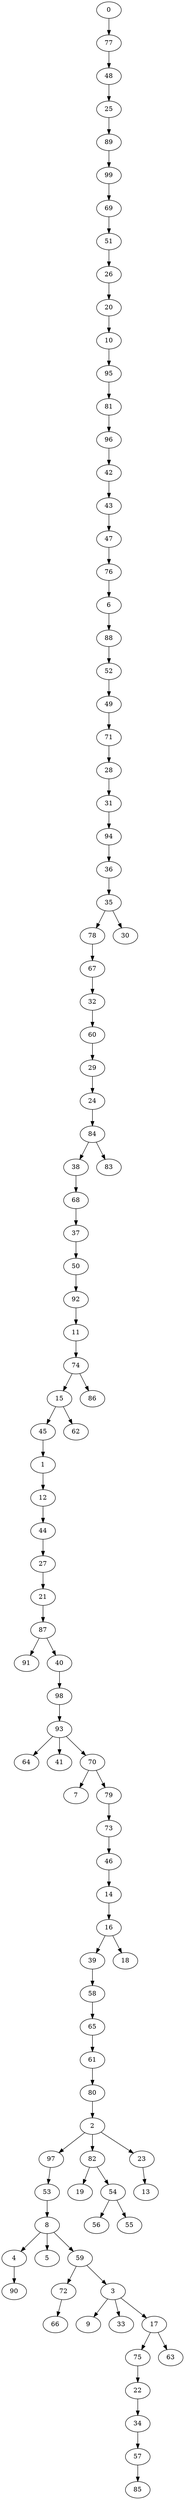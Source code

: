 digraph {
	0 [label=0]
	77 [label=77]
	48 [label=48]
	25 [label=25]
	89 [label=89]
	99 [label=99]
	69 [label=69]
	51 [label=51]
	26 [label=26]
	20 [label=20]
	10 [label=10]
	95 [label=95]
	81 [label=81]
	96 [label=96]
	42 [label=42]
	43 [label=43]
	47 [label=47]
	76 [label=76]
	6 [label=6]
	88 [label=88]
	52 [label=52]
	49 [label=49]
	71 [label=71]
	28 [label=28]
	31 [label=31]
	94 [label=94]
	36 [label=36]
	35 [label=35]
	78 [label=78]
	67 [label=67]
	32 [label=32]
	60 [label=60]
	29 [label=29]
	24 [label=24]
	84 [label=84]
	38 [label=38]
	68 [label=68]
	37 [label=37]
	50 [label=50]
	92 [label=92]
	11 [label=11]
	74 [label=74]
	15 [label=15]
	45 [label=45]
	1 [label=1]
	12 [label=12]
	44 [label=44]
	27 [label=27]
	21 [label=21]
	87 [label=87]
	91 [label=91]
	40 [label=40]
	98 [label=98]
	93 [label=93]
	64 [label=64]
	41 [label=41]
	70 [label=70]
	7 [label=7]
	79 [label=79]
	73 [label=73]
	46 [label=46]
	14 [label=14]
	16 [label=16]
	39 [label=39]
	58 [label=58]
	65 [label=65]
	61 [label=61]
	80 [label=80]
	2 [label=2]
	97 [label=97]
	53 [label=53]
	8 [label=8]
	4 [label=4]
	90 [label=90]
	5 [label=5]
	59 [label=59]
	72 [label=72]
	66 [label=66]
	3 [label=3]
	9 [label=9]
	33 [label=33]
	17 [label=17]
	75 [label=75]
	22 [label=22]
	34 [label=34]
	57 [label=57]
	85 [label=85]
	63 [label=63]
	82 [label=82]
	19 [label=19]
	54 [label=54]
	56 [label=56]
	55 [label=55]
	23 [label=23]
	13 [label=13]
	18 [label=18]
	62 [label=62]
	86 [label=86]
	83 [label=83]
	30 [label=30]
	0 -> 77
	77 -> 48
	48 -> 25
	25 -> 89
	89 -> 99
	99 -> 69
	69 -> 51
	51 -> 26
	26 -> 20
	20 -> 10
	10 -> 95
	95 -> 81
	81 -> 96
	96 -> 42
	42 -> 43
	43 -> 47
	47 -> 76
	76 -> 6
	6 -> 88
	88 -> 52
	52 -> 49
	49 -> 71
	71 -> 28
	28 -> 31
	31 -> 94
	94 -> 36
	36 -> 35
	35 -> 78
	78 -> 67
	67 -> 32
	32 -> 60
	60 -> 29
	29 -> 24
	24 -> 84
	84 -> 38
	38 -> 68
	68 -> 37
	37 -> 50
	50 -> 92
	92 -> 11
	11 -> 74
	74 -> 15
	15 -> 45
	45 -> 1
	1 -> 12
	12 -> 44
	44 -> 27
	27 -> 21
	21 -> 87
	87 -> 91
	87 -> 40
	40 -> 98
	98 -> 93
	93 -> 64
	93 -> 41
	93 -> 70
	70 -> 7
	70 -> 79
	79 -> 73
	73 -> 46
	46 -> 14
	14 -> 16
	16 -> 39
	39 -> 58
	58 -> 65
	65 -> 61
	61 -> 80
	80 -> 2
	2 -> 97
	97 -> 53
	53 -> 8
	8 -> 4
	4 -> 90
	8 -> 5
	8 -> 59
	59 -> 72
	72 -> 66
	59 -> 3
	3 -> 9
	3 -> 33
	3 -> 17
	17 -> 75
	75 -> 22
	22 -> 34
	34 -> 57
	57 -> 85
	17 -> 63
	2 -> 82
	82 -> 19
	82 -> 54
	54 -> 56
	54 -> 55
	2 -> 23
	23 -> 13
	16 -> 18
	15 -> 62
	74 -> 86
	84 -> 83
	35 -> 30
}
